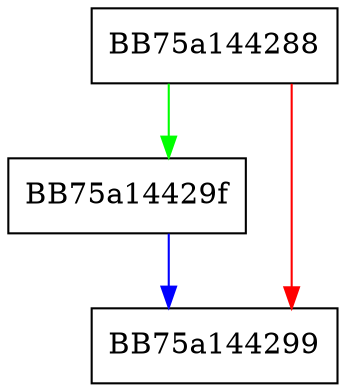 digraph Release {
  node [shape="box"];
  graph [splines=ortho];
  BB75a144288 -> BB75a14429f [color="green"];
  BB75a144288 -> BB75a144299 [color="red"];
  BB75a14429f -> BB75a144299 [color="blue"];
}